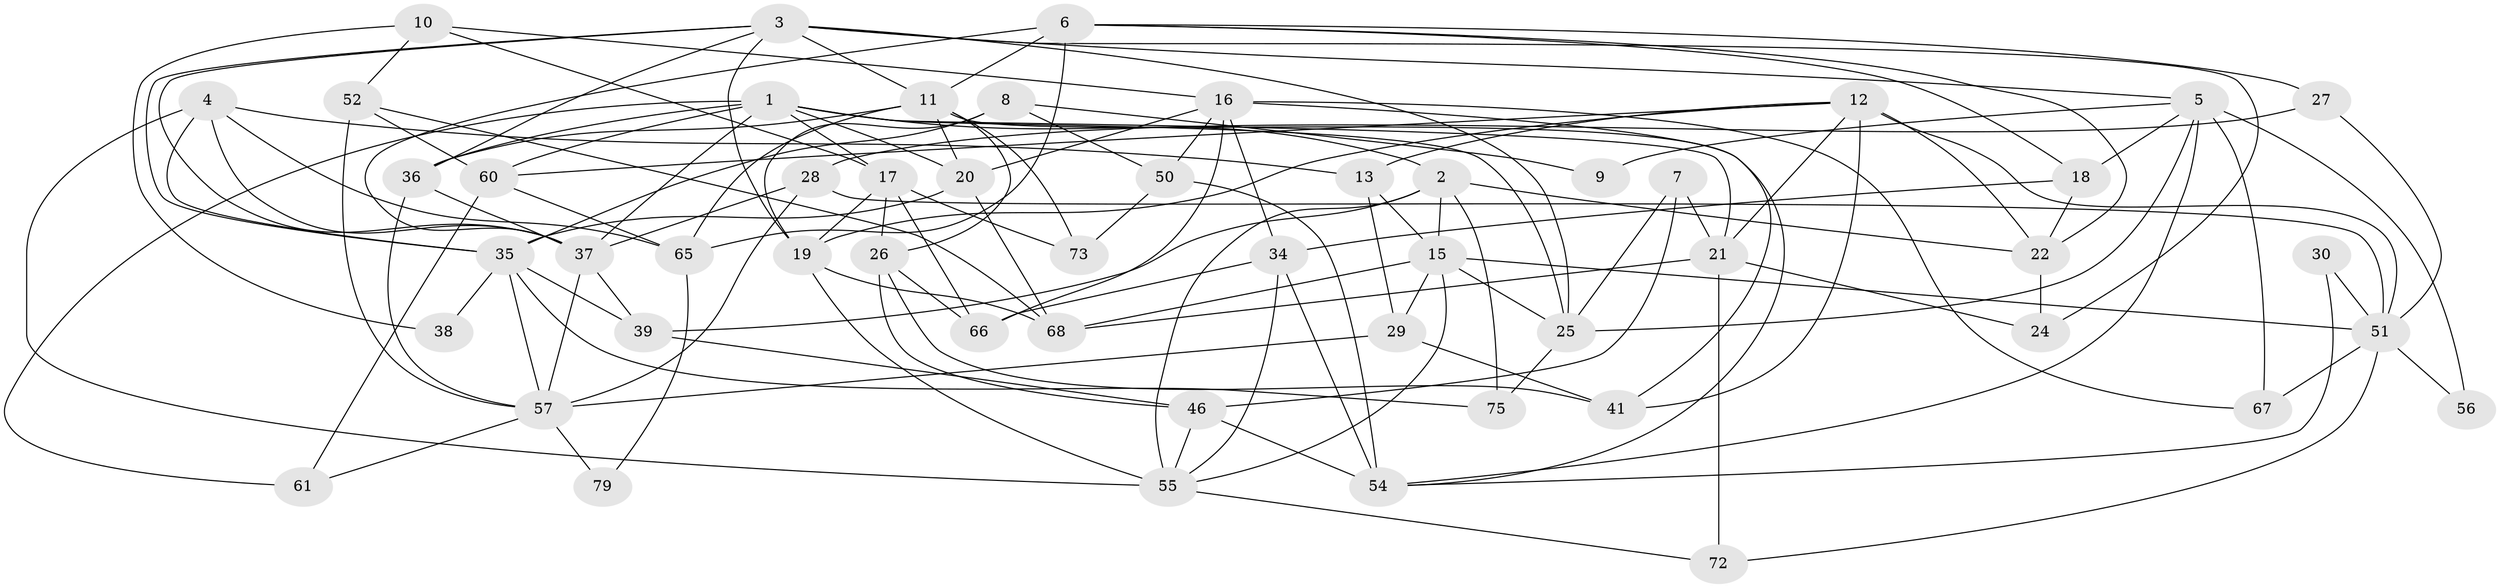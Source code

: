 // original degree distribution, {7: 0.058823529411764705, 3: 0.27058823529411763, 8: 0.011764705882352941, 4: 0.32941176470588235, 2: 0.10588235294117647, 5: 0.18823529411764706, 6: 0.03529411764705882}
// Generated by graph-tools (version 1.1) at 2025/41/03/06/25 10:41:58]
// undirected, 53 vertices, 131 edges
graph export_dot {
graph [start="1"]
  node [color=gray90,style=filled];
  1 [super="+42"];
  2 [super="+14"];
  3;
  4 [super="+76"];
  5 [super="+43"];
  6 [super="+62"];
  7;
  8;
  9;
  10;
  11 [super="+78"];
  12 [super="+59"];
  13 [super="+32"];
  15 [super="+80"];
  16 [super="+23"];
  17 [super="+83"];
  18 [super="+84"];
  19 [super="+40"];
  20;
  21 [super="+49"];
  22 [super="+33"];
  24 [super="+58"];
  25 [super="+48"];
  26 [super="+44"];
  27;
  28 [super="+47"];
  29 [super="+31"];
  30;
  34 [super="+45"];
  35 [super="+70"];
  36 [super="+64"];
  37 [super="+81"];
  38;
  39;
  41 [super="+77"];
  46 [super="+71"];
  50;
  51 [super="+85"];
  52 [super="+53"];
  54;
  55 [super="+74"];
  56;
  57 [super="+63"];
  60;
  61;
  65 [super="+82"];
  66;
  67;
  68 [super="+69"];
  72;
  73;
  75;
  79;
  1 -- 2;
  1 -- 20;
  1 -- 36 [weight=2];
  1 -- 37;
  1 -- 60;
  1 -- 25;
  1 -- 17;
  1 -- 21;
  1 -- 61;
  2 -- 22;
  2 -- 39;
  2 -- 55;
  2 -- 75;
  2 -- 15;
  3 -- 36;
  3 -- 5;
  3 -- 11;
  3 -- 19;
  3 -- 25;
  3 -- 37;
  3 -- 24;
  3 -- 35;
  4 -- 55 [weight=2];
  4 -- 35;
  4 -- 65;
  4 -- 37;
  4 -- 13;
  5 -- 25;
  5 -- 56;
  5 -- 67;
  5 -- 54;
  5 -- 9;
  5 -- 18;
  6 -- 11 [weight=2];
  6 -- 27;
  6 -- 65;
  6 -- 18;
  6 -- 37;
  6 -- 22;
  7 -- 21 [weight=2];
  7 -- 25;
  7 -- 46;
  8 -- 19;
  8 -- 35;
  8 -- 9;
  8 -- 50;
  10 -- 38;
  10 -- 17;
  10 -- 16;
  10 -- 52;
  11 -- 20;
  11 -- 65;
  11 -- 54;
  11 -- 73;
  11 -- 26;
  11 -- 36;
  12 -- 41;
  12 -- 22;
  12 -- 51;
  12 -- 13;
  12 -- 60;
  12 -- 21;
  12 -- 19;
  13 -- 29;
  13 -- 15;
  15 -- 29;
  15 -- 51;
  15 -- 68;
  15 -- 55;
  15 -- 25;
  16 -- 34;
  16 -- 66;
  16 -- 67;
  16 -- 41;
  16 -- 20;
  16 -- 50;
  17 -- 66;
  17 -- 73;
  17 -- 26;
  17 -- 19;
  18 -- 22;
  18 -- 34;
  19 -- 68;
  19 -- 55;
  20 -- 68;
  20 -- 35;
  21 -- 72;
  21 -- 68;
  21 -- 24;
  22 -- 24 [weight=2];
  25 -- 75;
  26 -- 66;
  26 -- 41;
  26 -- 46;
  27 -- 28;
  27 -- 51;
  28 -- 51;
  28 -- 37 [weight=2];
  28 -- 57;
  29 -- 41;
  29 -- 57;
  30 -- 54;
  30 -- 51;
  34 -- 54;
  34 -- 66;
  34 -- 55;
  35 -- 39;
  35 -- 75;
  35 -- 38;
  35 -- 57;
  36 -- 57;
  36 -- 37;
  37 -- 39;
  37 -- 57;
  39 -- 46;
  46 -- 54 [weight=2];
  46 -- 55;
  50 -- 54;
  50 -- 73;
  51 -- 72;
  51 -- 67;
  51 -- 56;
  52 -- 60;
  52 -- 57;
  52 -- 68;
  55 -- 72;
  57 -- 61;
  57 -- 79;
  60 -- 61;
  60 -- 65;
  65 -- 79;
}
